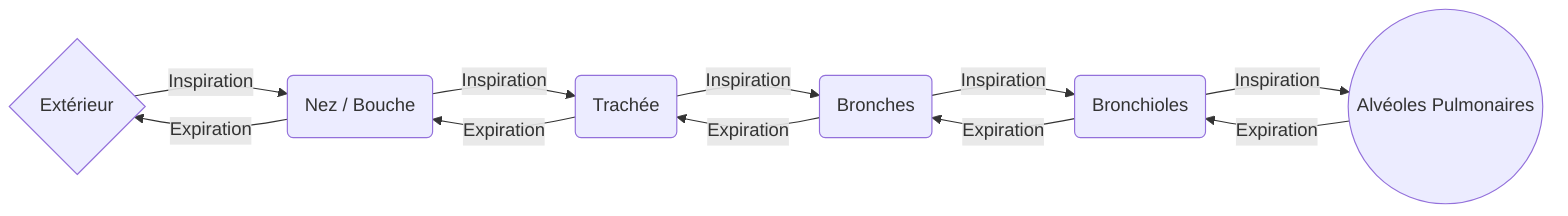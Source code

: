 graph LR
A{Extérieur}--Inspiration-->B(Nez / Bouche) --Inspiration--> C(Trachée) --Inspiration--> D(Bronches) --Inspiration--> E(Bronchioles) --Inspiration--> F((Alvéoles Pulmonaires))
F --Expiration--> E --Expiration--> D --Expiration--> C--Expiration--> B --Expiration-->A